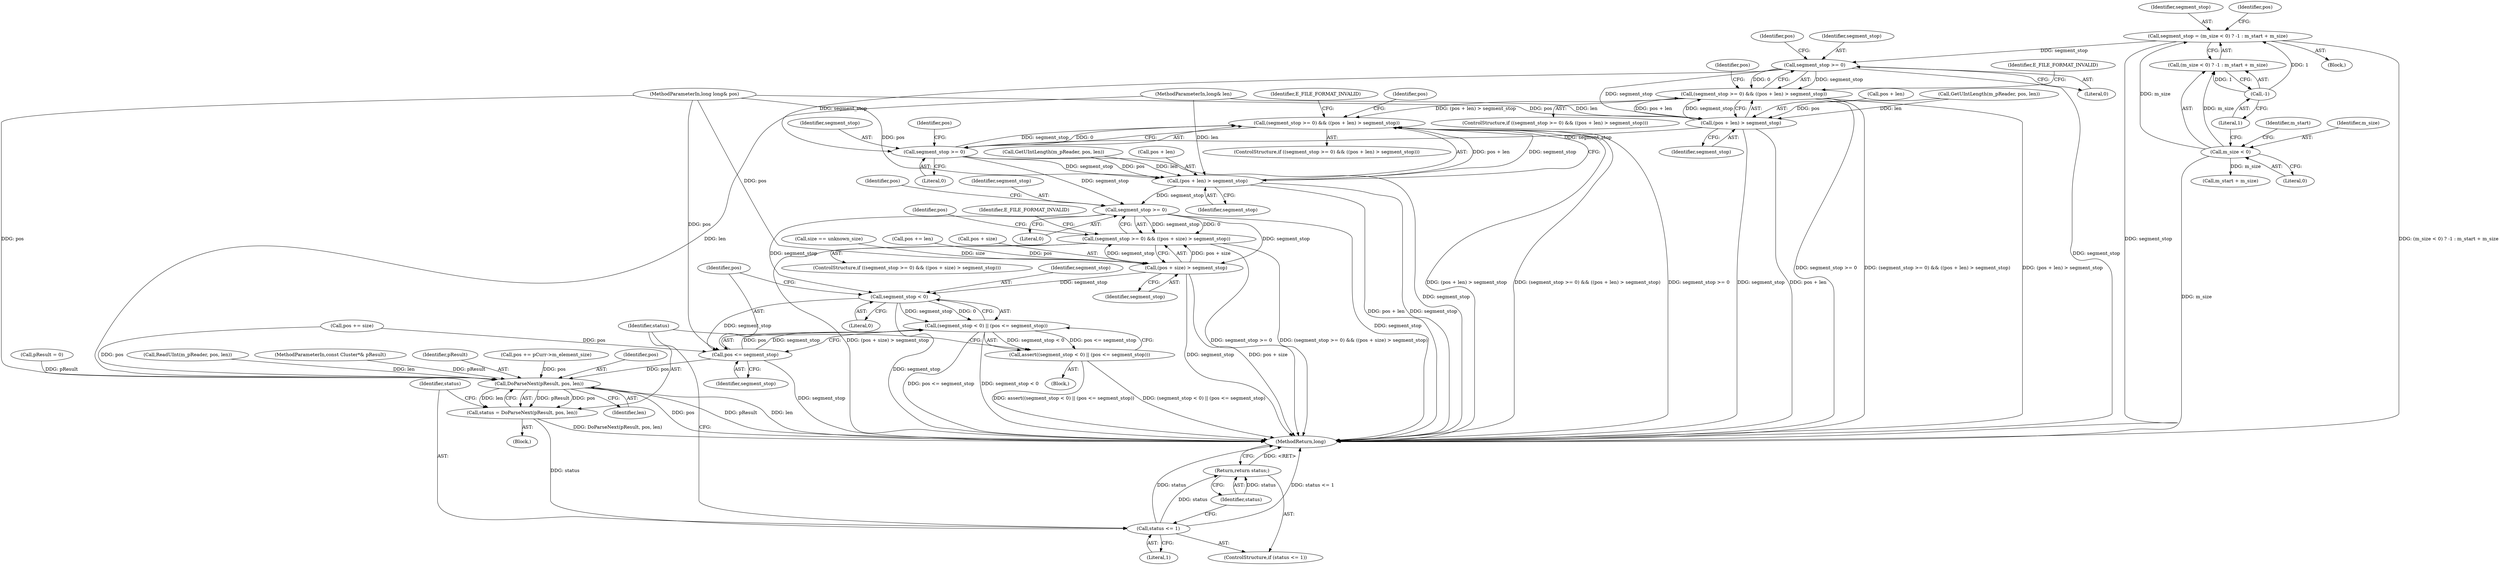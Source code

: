 digraph "1_Android_04839626ed859623901ebd3a5fd483982186b59d_190@integer" {
"1000221" [label="(Call,segment_stop = (m_size < 0) ? -1 : m_start + m_size)"];
"1000227" [label="(Call,-1)"];
"1000224" [label="(Call,m_size < 0)"];
"1000285" [label="(Call,segment_stop >= 0)"];
"1000284" [label="(Call,(segment_stop >= 0) && ((pos + len) > segment_stop))"];
"1000353" [label="(Call,(segment_stop >= 0) && ((pos + len) > segment_stop))"];
"1000288" [label="(Call,(pos + len) > segment_stop)"];
"1000354" [label="(Call,segment_stop >= 0)"];
"1000357" [label="(Call,(pos + len) > segment_stop)"];
"1000400" [label="(Call,segment_stop >= 0)"];
"1000399" [label="(Call,(segment_stop >= 0) && ((pos + size) > segment_stop))"];
"1000403" [label="(Call,(pos + size) > segment_stop)"];
"1000415" [label="(Call,segment_stop < 0)"];
"1000414" [label="(Call,(segment_stop < 0) || (pos <= segment_stop))"];
"1000413" [label="(Call,assert((segment_stop < 0) || (pos <= segment_stop)))"];
"1000418" [label="(Call,pos <= segment_stop)"];
"1000426" [label="(Call,DoParseNext(pResult, pos, len))"];
"1000424" [label="(Call,status = DoParseNext(pResult, pos, len))"];
"1000431" [label="(Call,status <= 1)"];
"1000434" [label="(Return,return status;)"];
"1000243" [label="(Call,pos += pCurr->m_element_size)"];
"1000292" [label="(Identifier,segment_stop)"];
"1000428" [label="(Identifier,pos)"];
"1000288" [label="(Call,(pos + len) > segment_stop)"];
"1000122" [label="(Block,)"];
"1000357" [label="(Call,(pos + len) > segment_stop)"];
"1000401" [label="(Identifier,segment_stop)"];
"1000230" [label="(Identifier,m_start)"];
"1000223" [label="(Call,(m_size < 0) ? -1 : m_start + m_size)"];
"1000229" [label="(Call,m_start + m_size)"];
"1000436" [label="(MethodReturn,long)"];
"1000355" [label="(Identifier,segment_stop)"];
"1000403" [label="(Call,(pos + size) > segment_stop)"];
"1000435" [label="(Identifier,status)"];
"1000227" [label="(Call,-1)"];
"1000222" [label="(Identifier,segment_stop)"];
"1000415" [label="(Call,segment_stop < 0)"];
"1000393" [label="(Call,size == unknown_size)"];
"1000284" [label="(Call,(segment_stop >= 0) && ((pos + len) > segment_stop))"];
"1000414" [label="(Call,(segment_stop < 0) || (pos <= segment_stop))"];
"1000233" [label="(Identifier,pos)"];
"1000375" [label="(Call,ReadUInt(m_pReader, pos, len))"];
"1000119" [label="(MethodParameterIn,const Cluster*& pResult)"];
"1000432" [label="(Identifier,status)"];
"1000363" [label="(Identifier,E_FILE_FORMAT_INVALID)"];
"1000387" [label="(Call,pos += len)"];
"1000434" [label="(Return,return status;)"];
"1000286" [label="(Identifier,segment_stop)"];
"1000398" [label="(ControlStructure,if ((segment_stop >= 0) && ((pos + size) > segment_stop)))"];
"1000249" [label="(Block,)"];
"1000407" [label="(Identifier,segment_stop)"];
"1000361" [label="(Identifier,segment_stop)"];
"1000225" [label="(Identifier,m_size)"];
"1000419" [label="(Identifier,pos)"];
"1000426" [label="(Call,DoParseNext(pResult, pos, len))"];
"1000224" [label="(Call,m_size < 0)"];
"1000354" [label="(Call,segment_stop >= 0)"];
"1000221" [label="(Call,segment_stop = (m_size < 0) ? -1 : m_start + m_size)"];
"1000294" [label="(Identifier,E_FILE_FORMAT_INVALID)"];
"1000283" [label="(ControlStructure,if ((segment_stop >= 0) && ((pos + len) > segment_stop)))"];
"1000404" [label="(Call,pos + size)"];
"1000418" [label="(Call,pos <= segment_stop)"];
"1000352" [label="(ControlStructure,if ((segment_stop >= 0) && ((pos + len) > segment_stop)))"];
"1000226" [label="(Literal,0)"];
"1000287" [label="(Literal,0)"];
"1000400" [label="(Call,segment_stop >= 0)"];
"1000425" [label="(Identifier,status)"];
"1000433" [label="(Literal,1)"];
"1000429" [label="(Identifier,len)"];
"1000411" [label="(Identifier,pos)"];
"1000413" [label="(Call,assert((segment_stop < 0) || (pos <= segment_stop)))"];
"1000427" [label="(Identifier,pResult)"];
"1000334" [label="(Call,GetUIntLength(m_pReader, pos, len))"];
"1000358" [label="(Call,pos + len)"];
"1000289" [label="(Call,pos + len)"];
"1000121" [label="(MethodParameterIn,long& len)"];
"1000402" [label="(Literal,0)"];
"1000416" [label="(Identifier,segment_stop)"];
"1000265" [label="(Call,GetUIntLength(m_pReader, pos, len))"];
"1000417" [label="(Literal,0)"];
"1000420" [label="(Identifier,segment_stop)"];
"1000410" [label="(Call,pos += size)"];
"1000130" [label="(Call,pResult = 0)"];
"1000359" [label="(Identifier,pos)"];
"1000431" [label="(Call,status <= 1)"];
"1000285" [label="(Call,segment_stop >= 0)"];
"1000228" [label="(Literal,1)"];
"1000430" [label="(ControlStructure,if (status <= 1))"];
"1000353" [label="(Call,(segment_stop >= 0) && ((pos + len) > segment_stop))"];
"1000409" [label="(Identifier,E_FILE_FORMAT_INVALID)"];
"1000422" [label="(Block,)"];
"1000367" [label="(Identifier,pos)"];
"1000399" [label="(Call,(segment_stop >= 0) && ((pos + size) > segment_stop))"];
"1000356" [label="(Literal,0)"];
"1000405" [label="(Identifier,pos)"];
"1000120" [label="(MethodParameterIn,long long& pos)"];
"1000298" [label="(Identifier,pos)"];
"1000424" [label="(Call,status = DoParseNext(pResult, pos, len))"];
"1000290" [label="(Identifier,pos)"];
"1000221" -> "1000122"  [label="AST: "];
"1000221" -> "1000223"  [label="CFG: "];
"1000222" -> "1000221"  [label="AST: "];
"1000223" -> "1000221"  [label="AST: "];
"1000233" -> "1000221"  [label="CFG: "];
"1000221" -> "1000436"  [label="DDG: (m_size < 0) ? -1 : m_start + m_size"];
"1000221" -> "1000436"  [label="DDG: segment_stop"];
"1000227" -> "1000221"  [label="DDG: 1"];
"1000224" -> "1000221"  [label="DDG: m_size"];
"1000221" -> "1000285"  [label="DDG: segment_stop"];
"1000227" -> "1000223"  [label="AST: "];
"1000227" -> "1000228"  [label="CFG: "];
"1000228" -> "1000227"  [label="AST: "];
"1000223" -> "1000227"  [label="CFG: "];
"1000227" -> "1000223"  [label="DDG: 1"];
"1000224" -> "1000223"  [label="AST: "];
"1000224" -> "1000226"  [label="CFG: "];
"1000225" -> "1000224"  [label="AST: "];
"1000226" -> "1000224"  [label="AST: "];
"1000228" -> "1000224"  [label="CFG: "];
"1000230" -> "1000224"  [label="CFG: "];
"1000224" -> "1000436"  [label="DDG: m_size"];
"1000224" -> "1000223"  [label="DDG: m_size"];
"1000224" -> "1000229"  [label="DDG: m_size"];
"1000285" -> "1000284"  [label="AST: "];
"1000285" -> "1000287"  [label="CFG: "];
"1000286" -> "1000285"  [label="AST: "];
"1000287" -> "1000285"  [label="AST: "];
"1000290" -> "1000285"  [label="CFG: "];
"1000284" -> "1000285"  [label="CFG: "];
"1000285" -> "1000436"  [label="DDG: segment_stop"];
"1000285" -> "1000284"  [label="DDG: segment_stop"];
"1000285" -> "1000284"  [label="DDG: 0"];
"1000285" -> "1000288"  [label="DDG: segment_stop"];
"1000285" -> "1000354"  [label="DDG: segment_stop"];
"1000284" -> "1000283"  [label="AST: "];
"1000284" -> "1000288"  [label="CFG: "];
"1000288" -> "1000284"  [label="AST: "];
"1000294" -> "1000284"  [label="CFG: "];
"1000298" -> "1000284"  [label="CFG: "];
"1000284" -> "1000436"  [label="DDG: segment_stop >= 0"];
"1000284" -> "1000436"  [label="DDG: (segment_stop >= 0) && ((pos + len) > segment_stop)"];
"1000284" -> "1000436"  [label="DDG: (pos + len) > segment_stop"];
"1000288" -> "1000284"  [label="DDG: pos + len"];
"1000288" -> "1000284"  [label="DDG: segment_stop"];
"1000284" -> "1000353"  [label="DDG: (pos + len) > segment_stop"];
"1000353" -> "1000352"  [label="AST: "];
"1000353" -> "1000354"  [label="CFG: "];
"1000353" -> "1000357"  [label="CFG: "];
"1000354" -> "1000353"  [label="AST: "];
"1000357" -> "1000353"  [label="AST: "];
"1000363" -> "1000353"  [label="CFG: "];
"1000367" -> "1000353"  [label="CFG: "];
"1000353" -> "1000436"  [label="DDG: (pos + len) > segment_stop"];
"1000353" -> "1000436"  [label="DDG: (segment_stop >= 0) && ((pos + len) > segment_stop)"];
"1000353" -> "1000436"  [label="DDG: segment_stop >= 0"];
"1000354" -> "1000353"  [label="DDG: segment_stop"];
"1000354" -> "1000353"  [label="DDG: 0"];
"1000357" -> "1000353"  [label="DDG: pos + len"];
"1000357" -> "1000353"  [label="DDG: segment_stop"];
"1000288" -> "1000292"  [label="CFG: "];
"1000289" -> "1000288"  [label="AST: "];
"1000292" -> "1000288"  [label="AST: "];
"1000288" -> "1000436"  [label="DDG: segment_stop"];
"1000288" -> "1000436"  [label="DDG: pos + len"];
"1000265" -> "1000288"  [label="DDG: pos"];
"1000265" -> "1000288"  [label="DDG: len"];
"1000120" -> "1000288"  [label="DDG: pos"];
"1000121" -> "1000288"  [label="DDG: len"];
"1000288" -> "1000354"  [label="DDG: segment_stop"];
"1000354" -> "1000356"  [label="CFG: "];
"1000355" -> "1000354"  [label="AST: "];
"1000356" -> "1000354"  [label="AST: "];
"1000359" -> "1000354"  [label="CFG: "];
"1000354" -> "1000436"  [label="DDG: segment_stop"];
"1000354" -> "1000357"  [label="DDG: segment_stop"];
"1000354" -> "1000400"  [label="DDG: segment_stop"];
"1000357" -> "1000361"  [label="CFG: "];
"1000358" -> "1000357"  [label="AST: "];
"1000361" -> "1000357"  [label="AST: "];
"1000357" -> "1000436"  [label="DDG: segment_stop"];
"1000357" -> "1000436"  [label="DDG: pos + len"];
"1000334" -> "1000357"  [label="DDG: pos"];
"1000334" -> "1000357"  [label="DDG: len"];
"1000120" -> "1000357"  [label="DDG: pos"];
"1000121" -> "1000357"  [label="DDG: len"];
"1000357" -> "1000400"  [label="DDG: segment_stop"];
"1000400" -> "1000399"  [label="AST: "];
"1000400" -> "1000402"  [label="CFG: "];
"1000401" -> "1000400"  [label="AST: "];
"1000402" -> "1000400"  [label="AST: "];
"1000405" -> "1000400"  [label="CFG: "];
"1000399" -> "1000400"  [label="CFG: "];
"1000400" -> "1000436"  [label="DDG: segment_stop"];
"1000400" -> "1000399"  [label="DDG: segment_stop"];
"1000400" -> "1000399"  [label="DDG: 0"];
"1000400" -> "1000403"  [label="DDG: segment_stop"];
"1000400" -> "1000415"  [label="DDG: segment_stop"];
"1000399" -> "1000398"  [label="AST: "];
"1000399" -> "1000403"  [label="CFG: "];
"1000403" -> "1000399"  [label="AST: "];
"1000409" -> "1000399"  [label="CFG: "];
"1000411" -> "1000399"  [label="CFG: "];
"1000399" -> "1000436"  [label="DDG: (pos + size) > segment_stop"];
"1000399" -> "1000436"  [label="DDG: segment_stop >= 0"];
"1000399" -> "1000436"  [label="DDG: (segment_stop >= 0) && ((pos + size) > segment_stop)"];
"1000403" -> "1000399"  [label="DDG: pos + size"];
"1000403" -> "1000399"  [label="DDG: segment_stop"];
"1000403" -> "1000407"  [label="CFG: "];
"1000404" -> "1000403"  [label="AST: "];
"1000407" -> "1000403"  [label="AST: "];
"1000403" -> "1000436"  [label="DDG: pos + size"];
"1000403" -> "1000436"  [label="DDG: segment_stop"];
"1000387" -> "1000403"  [label="DDG: pos"];
"1000120" -> "1000403"  [label="DDG: pos"];
"1000393" -> "1000403"  [label="DDG: size"];
"1000403" -> "1000415"  [label="DDG: segment_stop"];
"1000415" -> "1000414"  [label="AST: "];
"1000415" -> "1000417"  [label="CFG: "];
"1000416" -> "1000415"  [label="AST: "];
"1000417" -> "1000415"  [label="AST: "];
"1000419" -> "1000415"  [label="CFG: "];
"1000414" -> "1000415"  [label="CFG: "];
"1000415" -> "1000436"  [label="DDG: segment_stop"];
"1000415" -> "1000414"  [label="DDG: segment_stop"];
"1000415" -> "1000414"  [label="DDG: 0"];
"1000415" -> "1000418"  [label="DDG: segment_stop"];
"1000414" -> "1000413"  [label="AST: "];
"1000414" -> "1000418"  [label="CFG: "];
"1000418" -> "1000414"  [label="AST: "];
"1000413" -> "1000414"  [label="CFG: "];
"1000414" -> "1000436"  [label="DDG: pos <= segment_stop"];
"1000414" -> "1000436"  [label="DDG: segment_stop < 0"];
"1000414" -> "1000413"  [label="DDG: segment_stop < 0"];
"1000414" -> "1000413"  [label="DDG: pos <= segment_stop"];
"1000418" -> "1000414"  [label="DDG: pos"];
"1000418" -> "1000414"  [label="DDG: segment_stop"];
"1000413" -> "1000249"  [label="AST: "];
"1000425" -> "1000413"  [label="CFG: "];
"1000413" -> "1000436"  [label="DDG: (segment_stop < 0) || (pos <= segment_stop)"];
"1000413" -> "1000436"  [label="DDG: assert((segment_stop < 0) || (pos <= segment_stop))"];
"1000418" -> "1000420"  [label="CFG: "];
"1000419" -> "1000418"  [label="AST: "];
"1000420" -> "1000418"  [label="AST: "];
"1000418" -> "1000436"  [label="DDG: segment_stop"];
"1000410" -> "1000418"  [label="DDG: pos"];
"1000120" -> "1000418"  [label="DDG: pos"];
"1000418" -> "1000426"  [label="DDG: pos"];
"1000426" -> "1000424"  [label="AST: "];
"1000426" -> "1000429"  [label="CFG: "];
"1000427" -> "1000426"  [label="AST: "];
"1000428" -> "1000426"  [label="AST: "];
"1000429" -> "1000426"  [label="AST: "];
"1000424" -> "1000426"  [label="CFG: "];
"1000426" -> "1000436"  [label="DDG: pos"];
"1000426" -> "1000436"  [label="DDG: pResult"];
"1000426" -> "1000436"  [label="DDG: len"];
"1000426" -> "1000424"  [label="DDG: pResult"];
"1000426" -> "1000424"  [label="DDG: pos"];
"1000426" -> "1000424"  [label="DDG: len"];
"1000130" -> "1000426"  [label="DDG: pResult"];
"1000119" -> "1000426"  [label="DDG: pResult"];
"1000410" -> "1000426"  [label="DDG: pos"];
"1000243" -> "1000426"  [label="DDG: pos"];
"1000120" -> "1000426"  [label="DDG: pos"];
"1000121" -> "1000426"  [label="DDG: len"];
"1000375" -> "1000426"  [label="DDG: len"];
"1000424" -> "1000422"  [label="AST: "];
"1000425" -> "1000424"  [label="AST: "];
"1000432" -> "1000424"  [label="CFG: "];
"1000424" -> "1000436"  [label="DDG: DoParseNext(pResult, pos, len)"];
"1000424" -> "1000431"  [label="DDG: status"];
"1000431" -> "1000430"  [label="AST: "];
"1000431" -> "1000433"  [label="CFG: "];
"1000432" -> "1000431"  [label="AST: "];
"1000433" -> "1000431"  [label="AST: "];
"1000425" -> "1000431"  [label="CFG: "];
"1000435" -> "1000431"  [label="CFG: "];
"1000431" -> "1000436"  [label="DDG: status"];
"1000431" -> "1000436"  [label="DDG: status <= 1"];
"1000431" -> "1000434"  [label="DDG: status"];
"1000434" -> "1000430"  [label="AST: "];
"1000434" -> "1000435"  [label="CFG: "];
"1000435" -> "1000434"  [label="AST: "];
"1000436" -> "1000434"  [label="CFG: "];
"1000434" -> "1000436"  [label="DDG: <RET>"];
"1000435" -> "1000434"  [label="DDG: status"];
}
